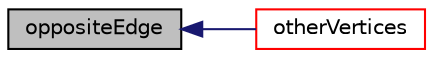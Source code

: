 digraph "oppositeEdge"
{
  bgcolor="transparent";
  edge [fontname="Helvetica",fontsize="10",labelfontname="Helvetica",labelfontsize="10"];
  node [fontname="Helvetica",fontsize="10",shape=record];
  rankdir="LR";
  Node1 [label="oppositeEdge",height=0.2,width=0.4,color="black", fillcolor="grey75", style="filled", fontcolor="black"];
  Node1 -> Node2 [dir="back",color="midnightblue",fontsize="10",style="solid",fontname="Helvetica"];
  Node2 [label="otherVertices",height=0.2,width=0.4,color="red",URL="$a02693.html#a0a9cdecabb24a4d8fbed5a06696187da",tooltip="Get the two vertices (local numbering) on faceI counterclockwise. "];
}
